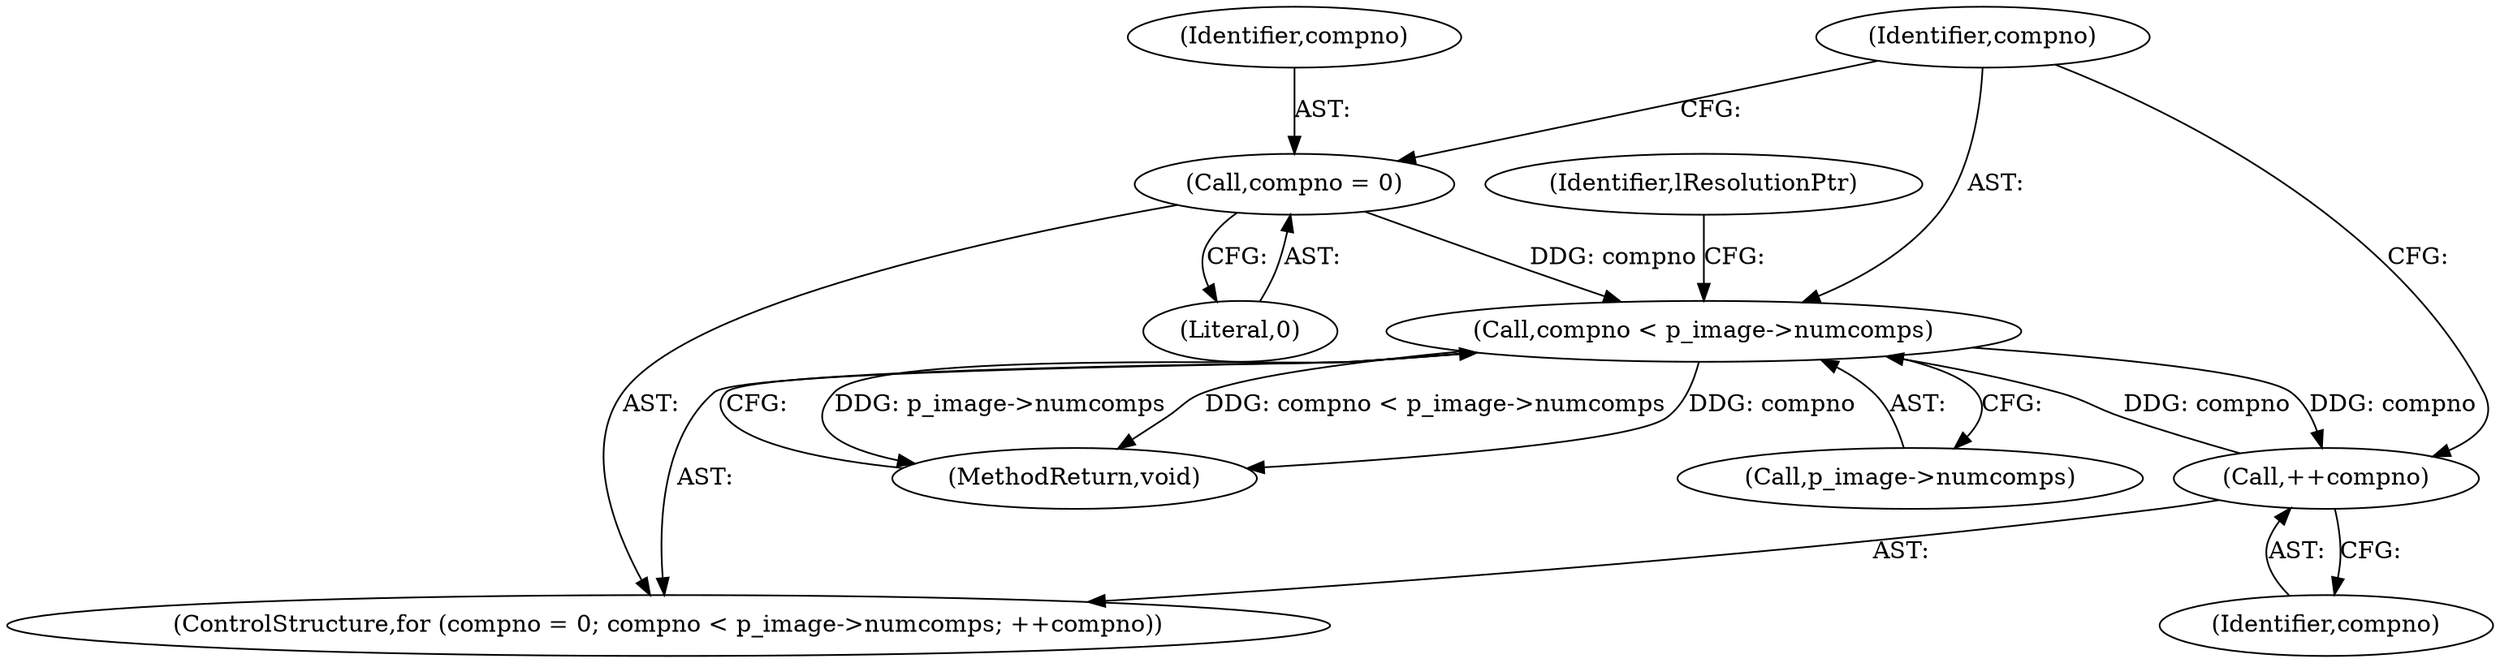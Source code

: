 digraph "0_openjpeg_5d00b719f4b93b1445e6fb4c766b9a9883c57949@pointer" {
"1000301" [label="(Call,compno < p_image->numcomps)"];
"1000298" [label="(Call,compno = 0)"];
"1000306" [label="(Call,++compno)"];
"1000301" [label="(Call,compno < p_image->numcomps)"];
"1000602" [label="(MethodReturn,void)"];
"1000299" [label="(Identifier,compno)"];
"1000307" [label="(Identifier,compno)"];
"1000297" [label="(ControlStructure,for (compno = 0; compno < p_image->numcomps; ++compno))"];
"1000306" [label="(Call,++compno)"];
"1000300" [label="(Literal,0)"];
"1000301" [label="(Call,compno < p_image->numcomps)"];
"1000302" [label="(Identifier,compno)"];
"1000298" [label="(Call,compno = 0)"];
"1000303" [label="(Call,p_image->numcomps)"];
"1000328" [label="(Identifier,lResolutionPtr)"];
"1000301" -> "1000297"  [label="AST: "];
"1000301" -> "1000303"  [label="CFG: "];
"1000302" -> "1000301"  [label="AST: "];
"1000303" -> "1000301"  [label="AST: "];
"1000328" -> "1000301"  [label="CFG: "];
"1000602" -> "1000301"  [label="CFG: "];
"1000301" -> "1000602"  [label="DDG: p_image->numcomps"];
"1000301" -> "1000602"  [label="DDG: compno < p_image->numcomps"];
"1000301" -> "1000602"  [label="DDG: compno"];
"1000298" -> "1000301"  [label="DDG: compno"];
"1000306" -> "1000301"  [label="DDG: compno"];
"1000301" -> "1000306"  [label="DDG: compno"];
"1000298" -> "1000297"  [label="AST: "];
"1000298" -> "1000300"  [label="CFG: "];
"1000299" -> "1000298"  [label="AST: "];
"1000300" -> "1000298"  [label="AST: "];
"1000302" -> "1000298"  [label="CFG: "];
"1000306" -> "1000297"  [label="AST: "];
"1000306" -> "1000307"  [label="CFG: "];
"1000307" -> "1000306"  [label="AST: "];
"1000302" -> "1000306"  [label="CFG: "];
}
